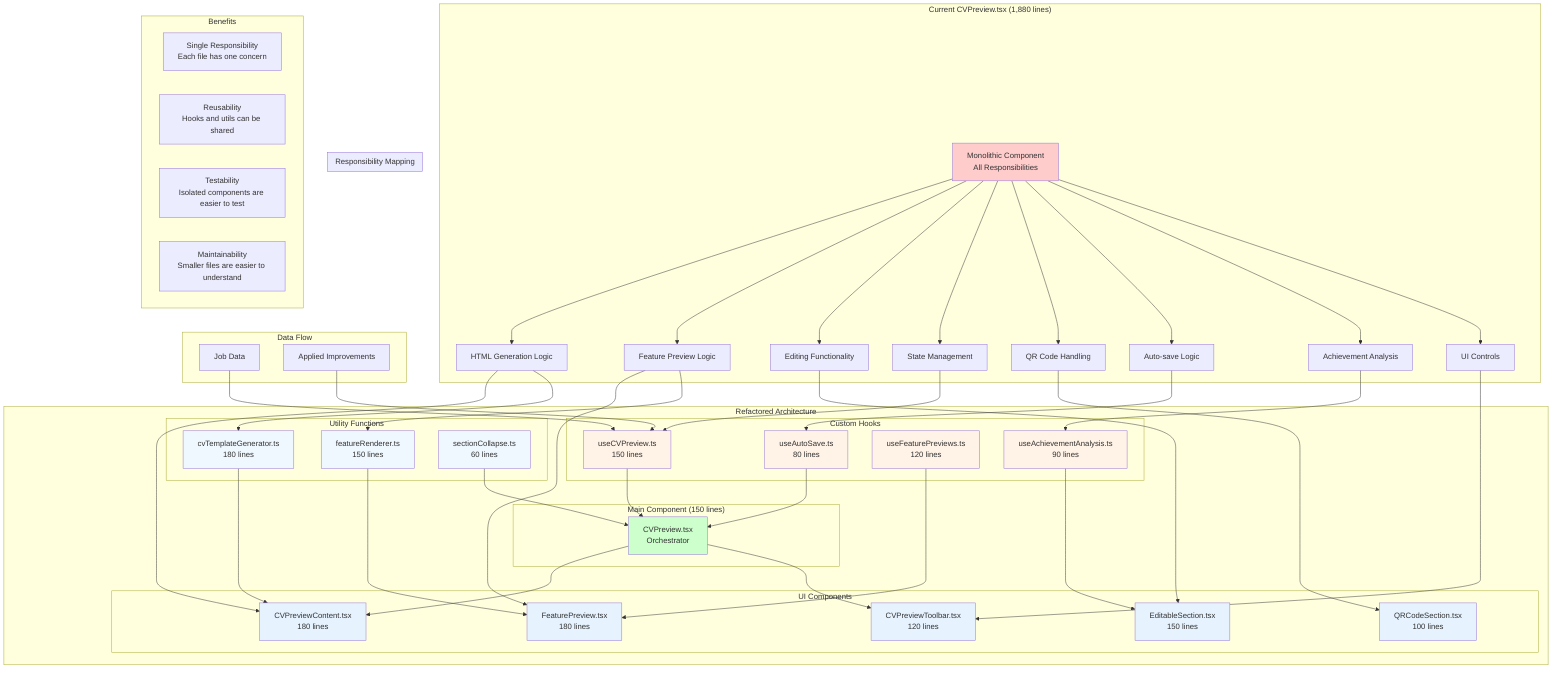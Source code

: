 graph TB
    subgraph "Current CVPreview.tsx (1,880 lines)"
        A[Monolithic Component<br/>All Responsibilities]
        A1[HTML Generation Logic]
        A2[Feature Preview Logic]
        A3[Editing Functionality]
        A4[State Management]
        A5[QR Code Handling]
        A6[Auto-save Logic]
        A7[Achievement Analysis]
        A8[UI Controls]
        
        A --> A1
        A --> A2
        A --> A3
        A --> A4
        A --> A5
        A --> A6
        A --> A7
        A --> A8
    end
    
    subgraph "Refactored Architecture"
        subgraph "Main Component (150 lines)"
            B[CVPreview.tsx<br/>Orchestrator]
        end
        
        subgraph "UI Components"
            C1[CVPreviewContent.tsx<br/>180 lines]
            C2[CVPreviewToolbar.tsx<br/>120 lines]
            C3[EditableSection.tsx<br/>150 lines]
            C4[FeaturePreview.tsx<br/>180 lines]
            C5[QRCodeSection.tsx<br/>100 lines]
        end
        
        subgraph "Custom Hooks"
            D1[useCVPreview.ts<br/>150 lines]
            D2[useAutoSave.ts<br/>80 lines]
            D3[useFeaturePreviews.ts<br/>120 lines]
            D4[useAchievementAnalysis.ts<br/>90 lines]
        end
        
        subgraph "Utility Functions"
            E1[cvTemplateGenerator.ts<br/>180 lines]
            E2[featureRenderer.ts<br/>150 lines]
            E3[sectionCollapse.ts<br/>60 lines]
        end
    end
    
    subgraph "Data Flow"
        F1[Job Data] --> D1
        F2[Applied Improvements] --> D1
        D1 --> B
        B --> C1
        B --> C2
        D2 --> B
        D3 --> C4
        D4 --> C3
        E1 --> C1
        E2 --> C4
        E3 --> B
    end
    
    subgraph "Responsibility Mapping"
        A1 --> C1
        A1 --> E1
        A2 --> C4
        A2 --> E2
        A3 --> C3
        A4 --> D1
        A5 --> C5
        A6 --> D2
        A7 --> D4
        A8 --> C2
    end
    
    subgraph "Benefits"
        G1[Single Responsibility<br/>Each file has one concern]
        G2[Reusability<br/>Hooks and utils can be shared]
        G3[Testability<br/>Isolated components are easier to test]
        G4[Maintainability<br/>Smaller files are easier to understand]
    end
    
    style A fill:#ffcccc
    style B fill:#ccffcc
    style C1 fill:#e6f3ff
    style C2 fill:#e6f3ff
    style C3 fill:#e6f3ff
    style C4 fill:#e6f3ff
    style C5 fill:#e6f3ff
    style D1 fill:#fff2e6
    style D2 fill:#fff2e6
    style D3 fill:#fff2e6
    style D4 fill:#fff2e6
    style E1 fill:#f0f8ff
    style E2 fill:#f0f8ff
    style E3 fill:#f0f8ff